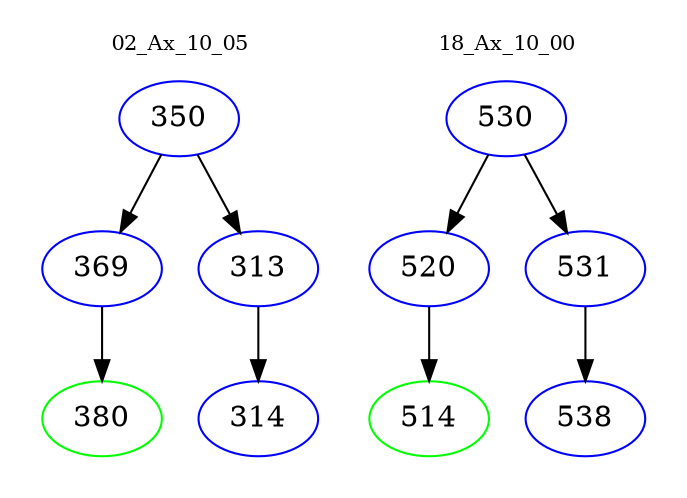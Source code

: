 digraph{
subgraph cluster_0 {
color = white
label = "02_Ax_10_05";
fontsize=10;
T0_350 [label="350", color="blue"]
T0_350 -> T0_369 [color="black"]
T0_369 [label="369", color="blue"]
T0_369 -> T0_380 [color="black"]
T0_380 [label="380", color="green"]
T0_350 -> T0_313 [color="black"]
T0_313 [label="313", color="blue"]
T0_313 -> T0_314 [color="black"]
T0_314 [label="314", color="blue"]
}
subgraph cluster_1 {
color = white
label = "18_Ax_10_00";
fontsize=10;
T1_530 [label="530", color="blue"]
T1_530 -> T1_520 [color="black"]
T1_520 [label="520", color="blue"]
T1_520 -> T1_514 [color="black"]
T1_514 [label="514", color="green"]
T1_530 -> T1_531 [color="black"]
T1_531 [label="531", color="blue"]
T1_531 -> T1_538 [color="black"]
T1_538 [label="538", color="blue"]
}
}
